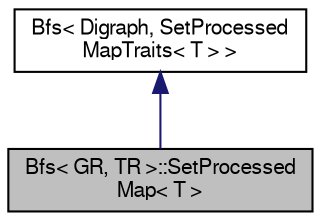 digraph "Bfs&lt; GR, TR &gt;::SetProcessedMap&lt; T &gt;"
{
 // LATEX_PDF_SIZE
  edge [fontname="FreeSans",fontsize="10",labelfontname="FreeSans",labelfontsize="10"];
  node [fontname="FreeSans",fontsize="10",shape=record];
  Node0 [label="Bfs\< GR, TR \>::SetProcessed\lMap\< T \>",height=0.2,width=0.4,color="black", fillcolor="grey75", style="filled", fontcolor="black",tooltip="Named parameter for setting ProcessedMap type."];
  Node1 -> Node0 [dir="back",color="midnightblue",fontsize="10",style="solid",fontname="FreeSans"];
  Node1 [label="Bfs\< Digraph, SetProcessed\lMapTraits\< T \> \>",height=0.2,width=0.4,color="black", fillcolor="white", style="filled",URL="$a01453.html",tooltip=" "];
}
